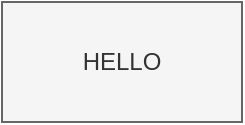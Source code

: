 <mxfile version="20.2.1" type="embed"><diagram id="inMPcjYvnmvmxzhDKLPN" name="Page-1"><mxGraphModel dx="786" dy="563" grid="1" gridSize="10" guides="1" tooltips="1" connect="1" arrows="1" fold="1" page="1" pageScale="1" pageWidth="827" pageHeight="1169" math="0" shadow="0"><root><mxCell id="0"/><mxCell id="1" parent="0"/><mxCell id="2" value="HELLO" style="rounded=0;whiteSpace=wrap;html=1;fillColor=#f5f5f5;fontColor=#333333;strokeColor=#666666;" parent="1" vertex="1"><mxGeometry x="220" y="150" width="120" height="60" as="geometry"/></mxCell></root></mxGraphModel></diagram></mxfile>